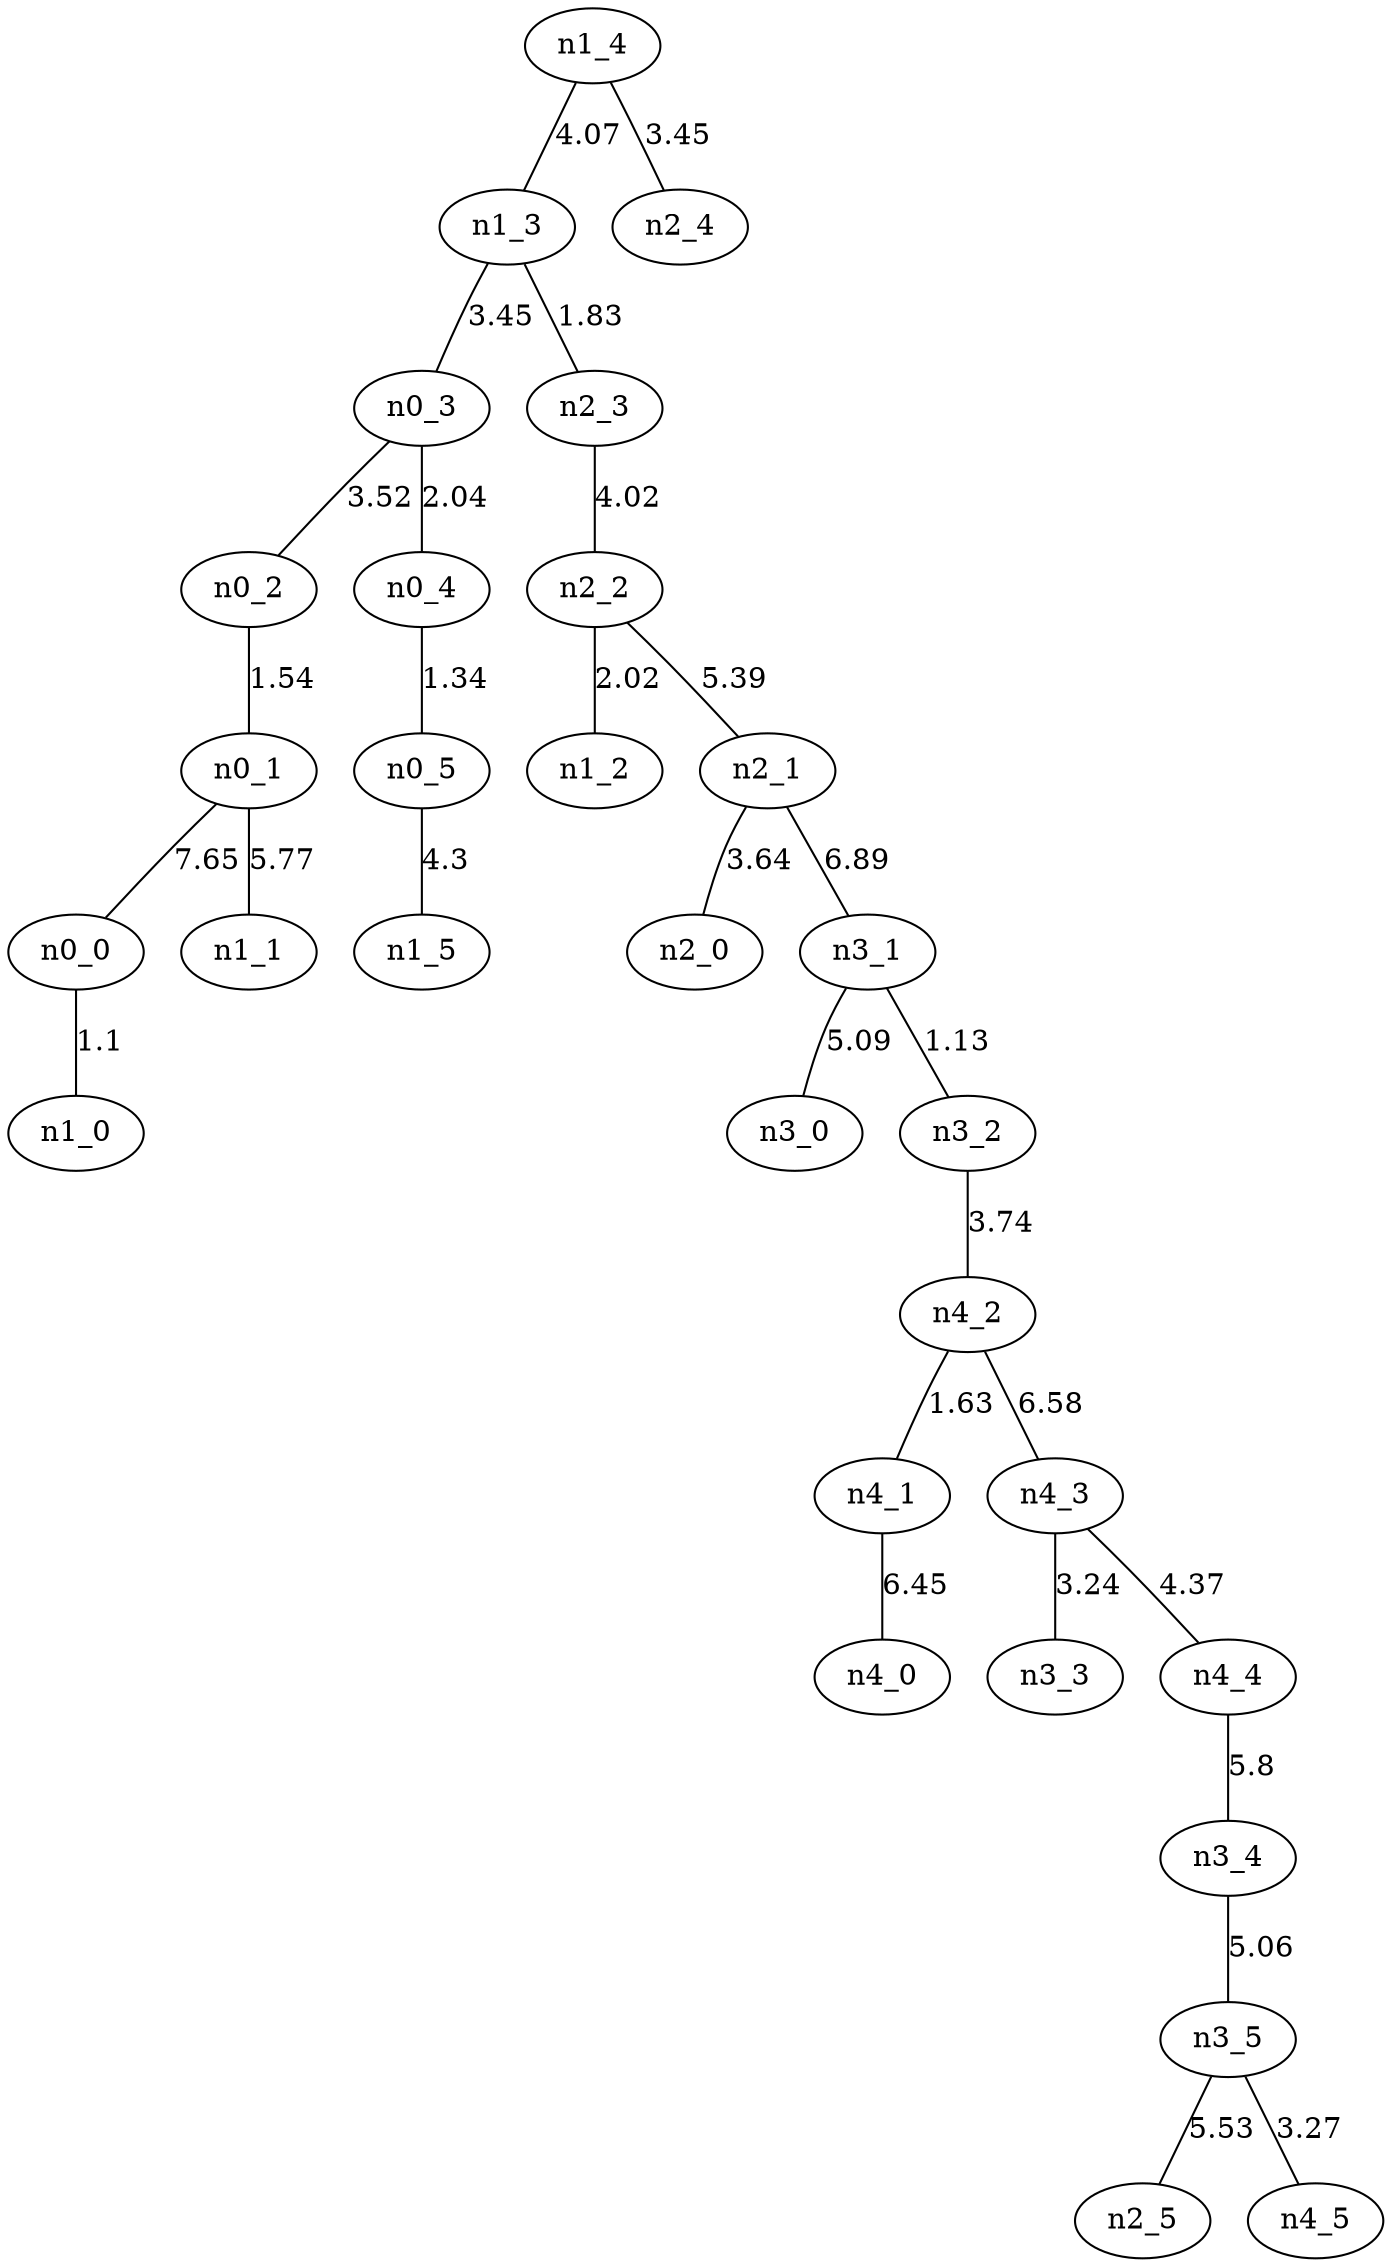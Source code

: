 graph G {
  "n0_0";
  "n0_1";
  "n0_2";
  "n0_3";
  "n0_4";
  "n0_5";
  "n1_0";
  "n1_1";
  "n1_2";
  "n1_3";
  "n1_4";
  "n1_5";
  "n2_0";
  "n2_1";
  "n2_2";
  "n2_3";
  "n2_4";
  "n2_5";
  "n3_0";
  "n3_1";
  "n3_2";
  "n3_3";
  "n3_4";
  "n3_5";
  "n4_0";
  "n4_1";
  "n4_2";
  "n4_3";
  "n4_4";
  "n4_5";
  "n1_4" -- "n2_4" [label="3.45"];
  "n1_4" -- "n1_3" [label="4.07"];
  "n1_3" -- "n2_3" [label="1.83"];
  "n1_3" -- "n0_3" [label="3.45"];
  "n0_3" -- "n0_4" [label="2.04"];
  "n0_4" -- "n0_5" [label="1.34"];
  "n0_3" -- "n0_2" [label="3.52"];
  "n0_2" -- "n0_1" [label="1.54"];
  "n2_3" -- "n2_2" [label="4.02"];
  "n2_2" -- "n1_2" [label="2.02"];
  "n0_5" -- "n1_5" [label="4.3"];
  "n2_2" -- "n2_1" [label="5.39"];
  "n2_1" -- "n2_0" [label="3.64"];
  "n0_1" -- "n1_1" [label="5.77"];
  "n2_1" -- "n3_1" [label="6.89"];
  "n3_1" -- "n3_2" [label="1.13"];
  "n3_2" -- "n4_2" [label="3.74"];
  "n4_2" -- "n4_1" [label="1.63"];
  "n3_1" -- "n3_0" [label="5.09"];
  "n4_1" -- "n4_0" [label="6.45"];
  "n4_2" -- "n4_3" [label="6.58"];
  "n4_3" -- "n3_3" [label="3.24"];
  "n4_3" -- "n4_4" [label="4.37"];
  "n4_4" -- "n3_4" [label="5.8"];
  "n3_4" -- "n3_5" [label="5.06"];
  "n3_5" -- "n4_5" [label="3.27"];
  "n3_5" -- "n2_5" [label="5.53"];
  "n0_1" -- "n0_0" [label="7.65"];
  "n0_0" -- "n1_0" [label="1.1"];
}
